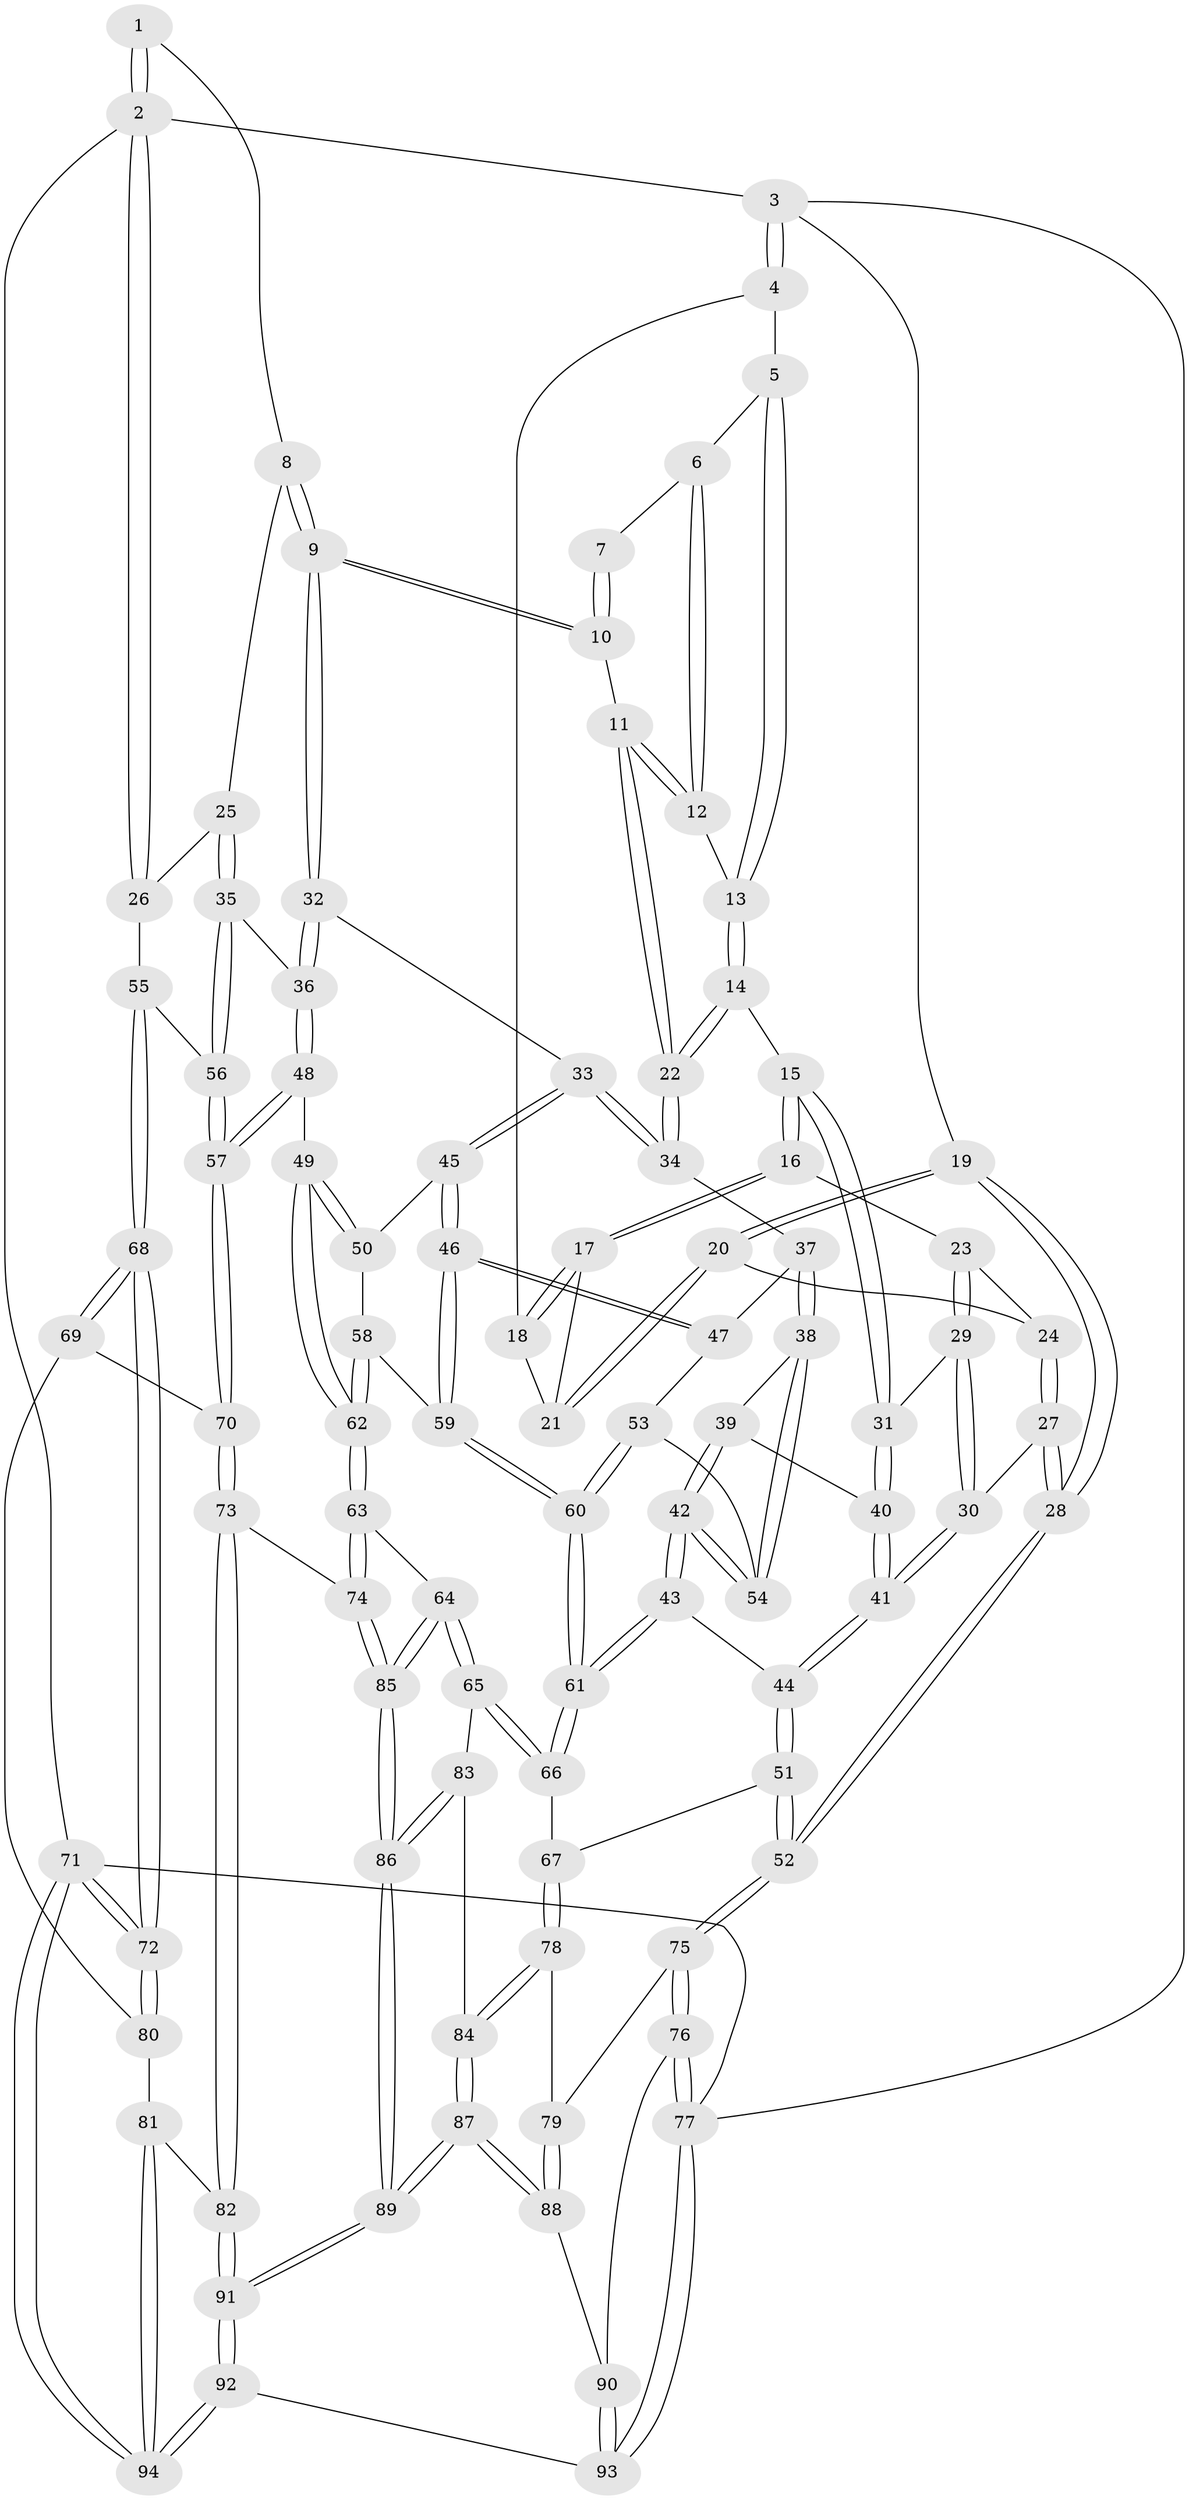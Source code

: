 // coarse degree distribution, {2: 0.14893617021276595, 4: 0.3404255319148936, 3: 0.425531914893617, 5: 0.0851063829787234}
// Generated by graph-tools (version 1.1) at 2025/54/03/04/25 22:54:25]
// undirected, 94 vertices, 232 edges
graph export_dot {
  node [color=gray90,style=filled];
  1 [pos="+0.6619183930605897+0"];
  2 [pos="+1+0"];
  3 [pos="+0+0"];
  4 [pos="+0.2458246370136496+0"];
  5 [pos="+0.3248031912017346+0"];
  6 [pos="+0.504808625179089+0"];
  7 [pos="+0.5346317721170688+0"];
  8 [pos="+0.6999199685512747+0.11249177906882163"];
  9 [pos="+0.603262987857546+0.19775292045729823"];
  10 [pos="+0.5731750742081898+0.16796242596753605"];
  11 [pos="+0.4911220919086529+0.12426042235697812"];
  12 [pos="+0.4803151893313981+0.1117959344466912"];
  13 [pos="+0.37073221263916106+0.09979790860317786"];
  14 [pos="+0.31969091788900195+0.18624309156024627"];
  15 [pos="+0.300768373405553+0.18910595742146877"];
  16 [pos="+0.17970279327763286+0.12176490235166351"];
  17 [pos="+0.1798831240195843+0.07647319851962589"];
  18 [pos="+0.21964445405281807+0"];
  19 [pos="+0+0.027082244806080156"];
  20 [pos="+0+0.0821157374452628"];
  21 [pos="+0.03313352133506462+0.05029430064285319"];
  22 [pos="+0.3878884118710528+0.233351705927675"];
  23 [pos="+0.15582141856166534+0.1417938491926138"];
  24 [pos="+0.08630439636799263+0.15891828902195998"];
  25 [pos="+0.8481621421335479+0.15425890816690957"];
  26 [pos="+1+0"];
  27 [pos="+0.02844263556655987+0.2865769720799861"];
  28 [pos="+0+0.3697354120272978"];
  29 [pos="+0.15350151583923752+0.28839099213019465"];
  30 [pos="+0.1390067855015854+0.32056641520891077"];
  31 [pos="+0.27600888163363413+0.24667054100445998"];
  32 [pos="+0.5962215296210376+0.2575843766603918"];
  33 [pos="+0.5268646719467257+0.2886156802519464"];
  34 [pos="+0.429299606540475+0.2862147476094532"];
  35 [pos="+0.8104285302762128+0.31799965630466975"];
  36 [pos="+0.6575610442429906+0.32081184423694525"];
  37 [pos="+0.4066507793997004+0.3204311236270015"];
  38 [pos="+0.34442701282512184+0.3646063291042354"];
  39 [pos="+0.29085869672945663+0.3367146476224861"];
  40 [pos="+0.27402839759252023+0.31657917227285076"];
  41 [pos="+0.15562248769625223+0.3556846562072371"];
  42 [pos="+0.21898298302208763+0.44189059204124465"];
  43 [pos="+0.2186589974345724+0.44210712508900346"];
  44 [pos="+0.1557037114031418+0.4326998929860113"];
  45 [pos="+0.5084013647331063+0.39163515265115895"];
  46 [pos="+0.44534334479892107+0.42678167411760765"];
  47 [pos="+0.4342862829381962+0.40210029015736"];
  48 [pos="+0.6442978049908942+0.4947697561515694"];
  49 [pos="+0.6117608648749759+0.517827931145665"];
  50 [pos="+0.5260703562218049+0.42394108362705724"];
  51 [pos="+0.10016807671321547+0.4882876209145905"];
  52 [pos="+0+0.4870222588847003"];
  53 [pos="+0.3448828140178873+0.4104979699537516"];
  54 [pos="+0.34096247189803597+0.40130708485405725"];
  55 [pos="+1+0.39303300365944815"];
  56 [pos="+0.8857975790449377+0.40275058654864093"];
  57 [pos="+0.8016106228279936+0.5274188568577582"];
  58 [pos="+0.4511366682409942+0.47631564837811313"];
  59 [pos="+0.43193124332243016+0.46492379910463333"];
  60 [pos="+0.37097232777759404+0.4812805561018114"];
  61 [pos="+0.3280146442825204+0.5536946071048888"];
  62 [pos="+0.5677497880360411+0.5760157690286966"];
  63 [pos="+0.5624558609381487+0.5939333231258654"];
  64 [pos="+0.37688168733305644+0.6421912356666406"];
  65 [pos="+0.32858511976353333+0.6142147310741344"];
  66 [pos="+0.3263343747338959+0.6098857759789941"];
  67 [pos="+0.14926270278865753+0.5759494130096303"];
  68 [pos="+1+0.6688351779832592"];
  69 [pos="+0.9032937134328325+0.6297086053156694"];
  70 [pos="+0.817112838023778+0.5776565844425856"];
  71 [pos="+1+1"];
  72 [pos="+1+0.7073339675098791"];
  73 [pos="+0.6910604925126616+0.768607835721318"];
  74 [pos="+0.6253468582913244+0.7256118350233534"];
  75 [pos="+0+0.5128573784638193"];
  76 [pos="+0+0.8431926119832643"];
  77 [pos="+0+1"];
  78 [pos="+0.1145330175149815+0.6809545398243114"];
  79 [pos="+0.10664672598485167+0.6862594262507645"];
  80 [pos="+0.8429941815071765+0.7610123864768465"];
  81 [pos="+0.7538541638705467+0.838118677802768"];
  82 [pos="+0.7036005534802506+0.7921577912233391"];
  83 [pos="+0.28092923630979333+0.6686020296954208"];
  84 [pos="+0.2273044617376703+0.7195308027718693"];
  85 [pos="+0.416248199966537+0.8279529376830104"];
  86 [pos="+0.35360267313576366+0.987053624571539"];
  87 [pos="+0.22704496295848975+0.8620645504174526"];
  88 [pos="+0.06187526373806783+0.7961736143328118"];
  89 [pos="+0.34363766013564245+1"];
  90 [pos="+0+0.8246518165930741"];
  91 [pos="+0.3502404836925641+1"];
  92 [pos="+0.35011082800962046+1"];
  93 [pos="+0.23525887648885446+1"];
  94 [pos="+1+1"];
  1 -- 2;
  1 -- 2;
  1 -- 8;
  2 -- 3;
  2 -- 26;
  2 -- 26;
  2 -- 71;
  3 -- 4;
  3 -- 4;
  3 -- 19;
  3 -- 77;
  4 -- 5;
  4 -- 18;
  5 -- 6;
  5 -- 13;
  5 -- 13;
  6 -- 7;
  6 -- 12;
  6 -- 12;
  7 -- 10;
  7 -- 10;
  8 -- 9;
  8 -- 9;
  8 -- 25;
  9 -- 10;
  9 -- 10;
  9 -- 32;
  9 -- 32;
  10 -- 11;
  11 -- 12;
  11 -- 12;
  11 -- 22;
  11 -- 22;
  12 -- 13;
  13 -- 14;
  13 -- 14;
  14 -- 15;
  14 -- 22;
  14 -- 22;
  15 -- 16;
  15 -- 16;
  15 -- 31;
  15 -- 31;
  16 -- 17;
  16 -- 17;
  16 -- 23;
  17 -- 18;
  17 -- 18;
  17 -- 21;
  18 -- 21;
  19 -- 20;
  19 -- 20;
  19 -- 28;
  19 -- 28;
  20 -- 21;
  20 -- 21;
  20 -- 24;
  22 -- 34;
  22 -- 34;
  23 -- 24;
  23 -- 29;
  23 -- 29;
  24 -- 27;
  24 -- 27;
  25 -- 26;
  25 -- 35;
  25 -- 35;
  26 -- 55;
  27 -- 28;
  27 -- 28;
  27 -- 30;
  28 -- 52;
  28 -- 52;
  29 -- 30;
  29 -- 30;
  29 -- 31;
  30 -- 41;
  30 -- 41;
  31 -- 40;
  31 -- 40;
  32 -- 33;
  32 -- 36;
  32 -- 36;
  33 -- 34;
  33 -- 34;
  33 -- 45;
  33 -- 45;
  34 -- 37;
  35 -- 36;
  35 -- 56;
  35 -- 56;
  36 -- 48;
  36 -- 48;
  37 -- 38;
  37 -- 38;
  37 -- 47;
  38 -- 39;
  38 -- 54;
  38 -- 54;
  39 -- 40;
  39 -- 42;
  39 -- 42;
  40 -- 41;
  40 -- 41;
  41 -- 44;
  41 -- 44;
  42 -- 43;
  42 -- 43;
  42 -- 54;
  42 -- 54;
  43 -- 44;
  43 -- 61;
  43 -- 61;
  44 -- 51;
  44 -- 51;
  45 -- 46;
  45 -- 46;
  45 -- 50;
  46 -- 47;
  46 -- 47;
  46 -- 59;
  46 -- 59;
  47 -- 53;
  48 -- 49;
  48 -- 57;
  48 -- 57;
  49 -- 50;
  49 -- 50;
  49 -- 62;
  49 -- 62;
  50 -- 58;
  51 -- 52;
  51 -- 52;
  51 -- 67;
  52 -- 75;
  52 -- 75;
  53 -- 54;
  53 -- 60;
  53 -- 60;
  55 -- 56;
  55 -- 68;
  55 -- 68;
  56 -- 57;
  56 -- 57;
  57 -- 70;
  57 -- 70;
  58 -- 59;
  58 -- 62;
  58 -- 62;
  59 -- 60;
  59 -- 60;
  60 -- 61;
  60 -- 61;
  61 -- 66;
  61 -- 66;
  62 -- 63;
  62 -- 63;
  63 -- 64;
  63 -- 74;
  63 -- 74;
  64 -- 65;
  64 -- 65;
  64 -- 85;
  64 -- 85;
  65 -- 66;
  65 -- 66;
  65 -- 83;
  66 -- 67;
  67 -- 78;
  67 -- 78;
  68 -- 69;
  68 -- 69;
  68 -- 72;
  68 -- 72;
  69 -- 70;
  69 -- 80;
  70 -- 73;
  70 -- 73;
  71 -- 72;
  71 -- 72;
  71 -- 94;
  71 -- 94;
  71 -- 77;
  72 -- 80;
  72 -- 80;
  73 -- 74;
  73 -- 82;
  73 -- 82;
  74 -- 85;
  74 -- 85;
  75 -- 76;
  75 -- 76;
  75 -- 79;
  76 -- 77;
  76 -- 77;
  76 -- 90;
  77 -- 93;
  77 -- 93;
  78 -- 79;
  78 -- 84;
  78 -- 84;
  79 -- 88;
  79 -- 88;
  80 -- 81;
  81 -- 82;
  81 -- 94;
  81 -- 94;
  82 -- 91;
  82 -- 91;
  83 -- 84;
  83 -- 86;
  83 -- 86;
  84 -- 87;
  84 -- 87;
  85 -- 86;
  85 -- 86;
  86 -- 89;
  86 -- 89;
  87 -- 88;
  87 -- 88;
  87 -- 89;
  87 -- 89;
  88 -- 90;
  89 -- 91;
  89 -- 91;
  90 -- 93;
  90 -- 93;
  91 -- 92;
  91 -- 92;
  92 -- 93;
  92 -- 94;
  92 -- 94;
}
